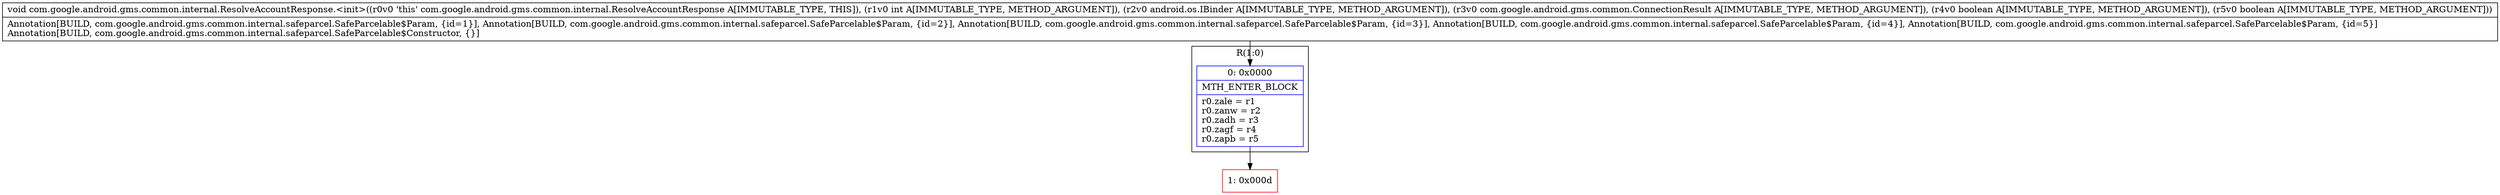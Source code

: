 digraph "CFG forcom.google.android.gms.common.internal.ResolveAccountResponse.\<init\>(ILandroid\/os\/IBinder;Lcom\/google\/android\/gms\/common\/ConnectionResult;ZZ)V" {
subgraph cluster_Region_1966276334 {
label = "R(1:0)";
node [shape=record,color=blue];
Node_0 [shape=record,label="{0\:\ 0x0000|MTH_ENTER_BLOCK\l|r0.zale = r1\lr0.zanw = r2\lr0.zadh = r3\lr0.zagf = r4\lr0.zapb = r5\l}"];
}
Node_1 [shape=record,color=red,label="{1\:\ 0x000d}"];
MethodNode[shape=record,label="{void com.google.android.gms.common.internal.ResolveAccountResponse.\<init\>((r0v0 'this' com.google.android.gms.common.internal.ResolveAccountResponse A[IMMUTABLE_TYPE, THIS]), (r1v0 int A[IMMUTABLE_TYPE, METHOD_ARGUMENT]), (r2v0 android.os.IBinder A[IMMUTABLE_TYPE, METHOD_ARGUMENT]), (r3v0 com.google.android.gms.common.ConnectionResult A[IMMUTABLE_TYPE, METHOD_ARGUMENT]), (r4v0 boolean A[IMMUTABLE_TYPE, METHOD_ARGUMENT]), (r5v0 boolean A[IMMUTABLE_TYPE, METHOD_ARGUMENT]))  | Annotation[BUILD, com.google.android.gms.common.internal.safeparcel.SafeParcelable$Param, \{id=1\}], Annotation[BUILD, com.google.android.gms.common.internal.safeparcel.SafeParcelable$Param, \{id=2\}], Annotation[BUILD, com.google.android.gms.common.internal.safeparcel.SafeParcelable$Param, \{id=3\}], Annotation[BUILD, com.google.android.gms.common.internal.safeparcel.SafeParcelable$Param, \{id=4\}], Annotation[BUILD, com.google.android.gms.common.internal.safeparcel.SafeParcelable$Param, \{id=5\}]\lAnnotation[BUILD, com.google.android.gms.common.internal.safeparcel.SafeParcelable$Constructor, \{\}]\l}"];
MethodNode -> Node_0;
Node_0 -> Node_1;
}

